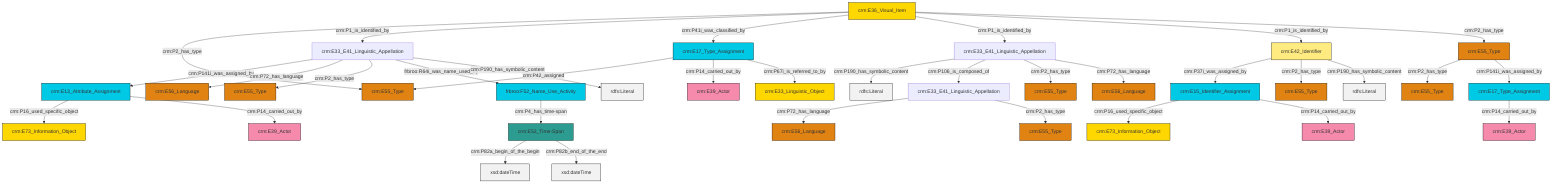 graph TD
classDef Literal fill:#f2f2f2,stroke:#000000;
classDef CRM_Entity fill:#FFFFFF,stroke:#000000;
classDef Temporal_Entity fill:#00C9E6, stroke:#000000;
classDef Type fill:#E18312, stroke:#000000;
classDef Time-Span fill:#2C9C91, stroke:#000000;
classDef Appellation fill:#FFEB7F, stroke:#000000;
classDef Place fill:#008836, stroke:#000000;
classDef Persistent_Item fill:#B266B2, stroke:#000000;
classDef Conceptual_Object fill:#FFD700, stroke:#000000;
classDef Physical_Thing fill:#D2B48C, stroke:#000000;
classDef Actor fill:#f58aad, stroke:#000000;
classDef PC_Classes fill:#4ce600, stroke:#000000;
classDef Multi fill:#cccccc,stroke:#000000;

0["crm:E55_Type"]:::Type -->|crm:P2_has_type| 4["crm:E55_Type"]:::Type
0["crm:E55_Type"]:::Type -->|crm:P141i_was_assigned_by| 5["crm:E17_Type_Assignment"]:::Temporal_Entity
6["crm:E42_Identifier"]:::Appellation -->|crm:P37i_was_assigned_by| 7["crm:E15_Identifier_Assignment"]:::Temporal_Entity
7["crm:E15_Identifier_Assignment"]:::Temporal_Entity -->|crm:P16_used_specific_object| 8["crm:E73_Information_Object"]:::Conceptual_Object
11["crm:E33_E41_Linguistic_Appellation"]:::Default -->|crm:P190_has_symbolic_content| 12[rdfs:Literal]:::Literal
15["crm:E33_E41_Linguistic_Appellation"]:::Default -->|crm:P141i_was_assigned_by| 16["crm:E13_Attribute_Assignment"]:::Temporal_Entity
15["crm:E33_E41_Linguistic_Appellation"]:::Default -->|crm:P72_has_language| 17["crm:E56_Language"]:::Type
6["crm:E42_Identifier"]:::Appellation -->|crm:P2_has_type| 13["crm:E55_Type"]:::Type
5["crm:E17_Type_Assignment"]:::Temporal_Entity -->|crm:P14_carried_out_by| 19["crm:E39_Actor"]:::Actor
15["crm:E33_E41_Linguistic_Appellation"]:::Default -->|crm:P2_has_type| 9["crm:E55_Type"]:::Type
21["crm:E36_Visual_Item"]:::Conceptual_Object -->|crm:P2_has_type| 22["crm:E55_Type"]:::Type
7["crm:E15_Identifier_Assignment"]:::Temporal_Entity -->|crm:P14_carried_out_by| 25["crm:E39_Actor"]:::Actor
21["crm:E36_Visual_Item"]:::Conceptual_Object -->|crm:P1_is_identified_by| 15["crm:E33_E41_Linguistic_Appellation"]:::Default
11["crm:E33_E41_Linguistic_Appellation"]:::Default -->|crm:P106_is_composed_of| 2["crm:E33_E41_Linguistic_Appellation"]:::Default
30["crm:E52_Time-Span"]:::Time-Span -->|crm:P82a_begin_of_the_begin| 31[xsd:dateTime]:::Literal
28["crm:E17_Type_Assignment"]:::Temporal_Entity -->|crm:P42_assigned| 22["crm:E55_Type"]:::Type
16["crm:E13_Attribute_Assignment"]:::Temporal_Entity -->|crm:P16_used_specific_object| 34["crm:E73_Information_Object"]:::Conceptual_Object
15["crm:E33_E41_Linguistic_Appellation"]:::Default -->|frbroo:R64i_was_name_used_by| 23["frbroo:F52_Name_Use_Activity"]:::Temporal_Entity
28["crm:E17_Type_Assignment"]:::Temporal_Entity -->|crm:P14_carried_out_by| 39["crm:E39_Actor"]:::Actor
30["crm:E52_Time-Span"]:::Time-Span -->|crm:P82b_end_of_the_end| 44[xsd:dateTime]:::Literal
28["crm:E17_Type_Assignment"]:::Temporal_Entity -->|crm:P67i_is_referred_to_by| 45["crm:E33_Linguistic_Object"]:::Conceptual_Object
21["crm:E36_Visual_Item"]:::Conceptual_Object -->|crm:P41i_was_classified_by| 28["crm:E17_Type_Assignment"]:::Temporal_Entity
11["crm:E33_E41_Linguistic_Appellation"]:::Default -->|crm:P2_has_type| 42["crm:E55_Type"]:::Type
11["crm:E33_E41_Linguistic_Appellation"]:::Default -->|crm:P72_has_language| 26["crm:E56_Language"]:::Type
23["frbroo:F52_Name_Use_Activity"]:::Temporal_Entity -->|crm:P4_has_time-span| 30["crm:E52_Time-Span"]:::Time-Span
21["crm:E36_Visual_Item"]:::Conceptual_Object -->|crm:P1_is_identified_by| 11["crm:E33_E41_Linguistic_Appellation"]:::Default
6["crm:E42_Identifier"]:::Appellation -->|crm:P190_has_symbolic_content| 51[rdfs:Literal]:::Literal
2["crm:E33_E41_Linguistic_Appellation"]:::Default -->|crm:P72_has_language| 32["crm:E56_Language"]:::Type
2["crm:E33_E41_Linguistic_Appellation"]:::Default -->|crm:P2_has_type| 53["crm:E55_Type"]:::Type
15["crm:E33_E41_Linguistic_Appellation"]:::Default -->|crm:P190_has_symbolic_content| 58[rdfs:Literal]:::Literal
21["crm:E36_Visual_Item"]:::Conceptual_Object -->|crm:P1_is_identified_by| 6["crm:E42_Identifier"]:::Appellation
21["crm:E36_Visual_Item"]:::Conceptual_Object -->|crm:P2_has_type| 0["crm:E55_Type"]:::Type
16["crm:E13_Attribute_Assignment"]:::Temporal_Entity -->|crm:P14_carried_out_by| 40["crm:E39_Actor"]:::Actor